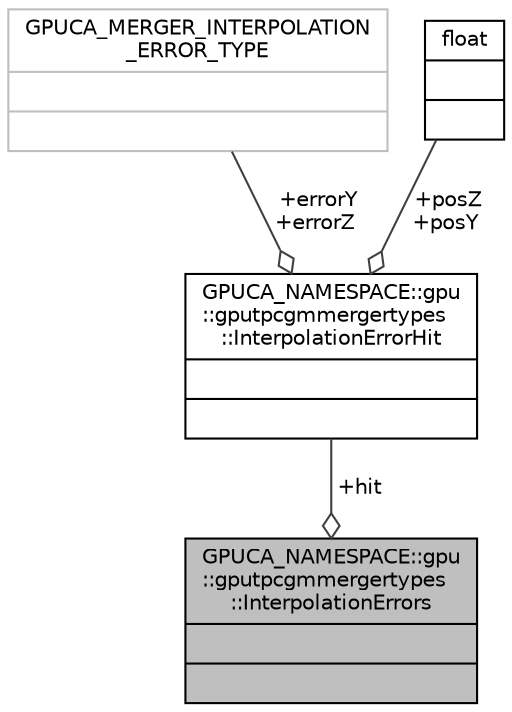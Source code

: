 digraph "GPUCA_NAMESPACE::gpu::gputpcgmmergertypes::InterpolationErrors"
{
 // INTERACTIVE_SVG=YES
  bgcolor="transparent";
  edge [fontname="Helvetica",fontsize="10",labelfontname="Helvetica",labelfontsize="10"];
  node [fontname="Helvetica",fontsize="10",shape=record];
  Node1 [label="{GPUCA_NAMESPACE::gpu\l::gputpcgmmergertypes\l::InterpolationErrors\n||}",height=0.2,width=0.4,color="black", fillcolor="grey75", style="filled", fontcolor="black"];
  Node2 -> Node1 [color="grey25",fontsize="10",style="solid",label=" +hit" ,arrowhead="odiamond",fontname="Helvetica"];
  Node2 [label="{GPUCA_NAMESPACE::gpu\l::gputpcgmmergertypes\l::InterpolationErrorHit\n||}",height=0.2,width=0.4,color="black",URL="$de/d0b/structGPUCA__NAMESPACE_1_1gpu_1_1gputpcgmmergertypes_1_1InterpolationErrorHit.html"];
  Node3 -> Node2 [color="grey25",fontsize="10",style="solid",label=" +errorY\n+errorZ" ,arrowhead="odiamond",fontname="Helvetica"];
  Node3 [label="{GPUCA_MERGER_INTERPOLATION\l_ERROR_TYPE\n||}",height=0.2,width=0.4,color="grey75"];
  Node4 -> Node2 [color="grey25",fontsize="10",style="solid",label=" +posZ\n+posY" ,arrowhead="odiamond",fontname="Helvetica"];
  Node4 [label="{float\n||}",height=0.2,width=0.4,color="black",URL="$d4/dc3/classfloat.html"];
}
